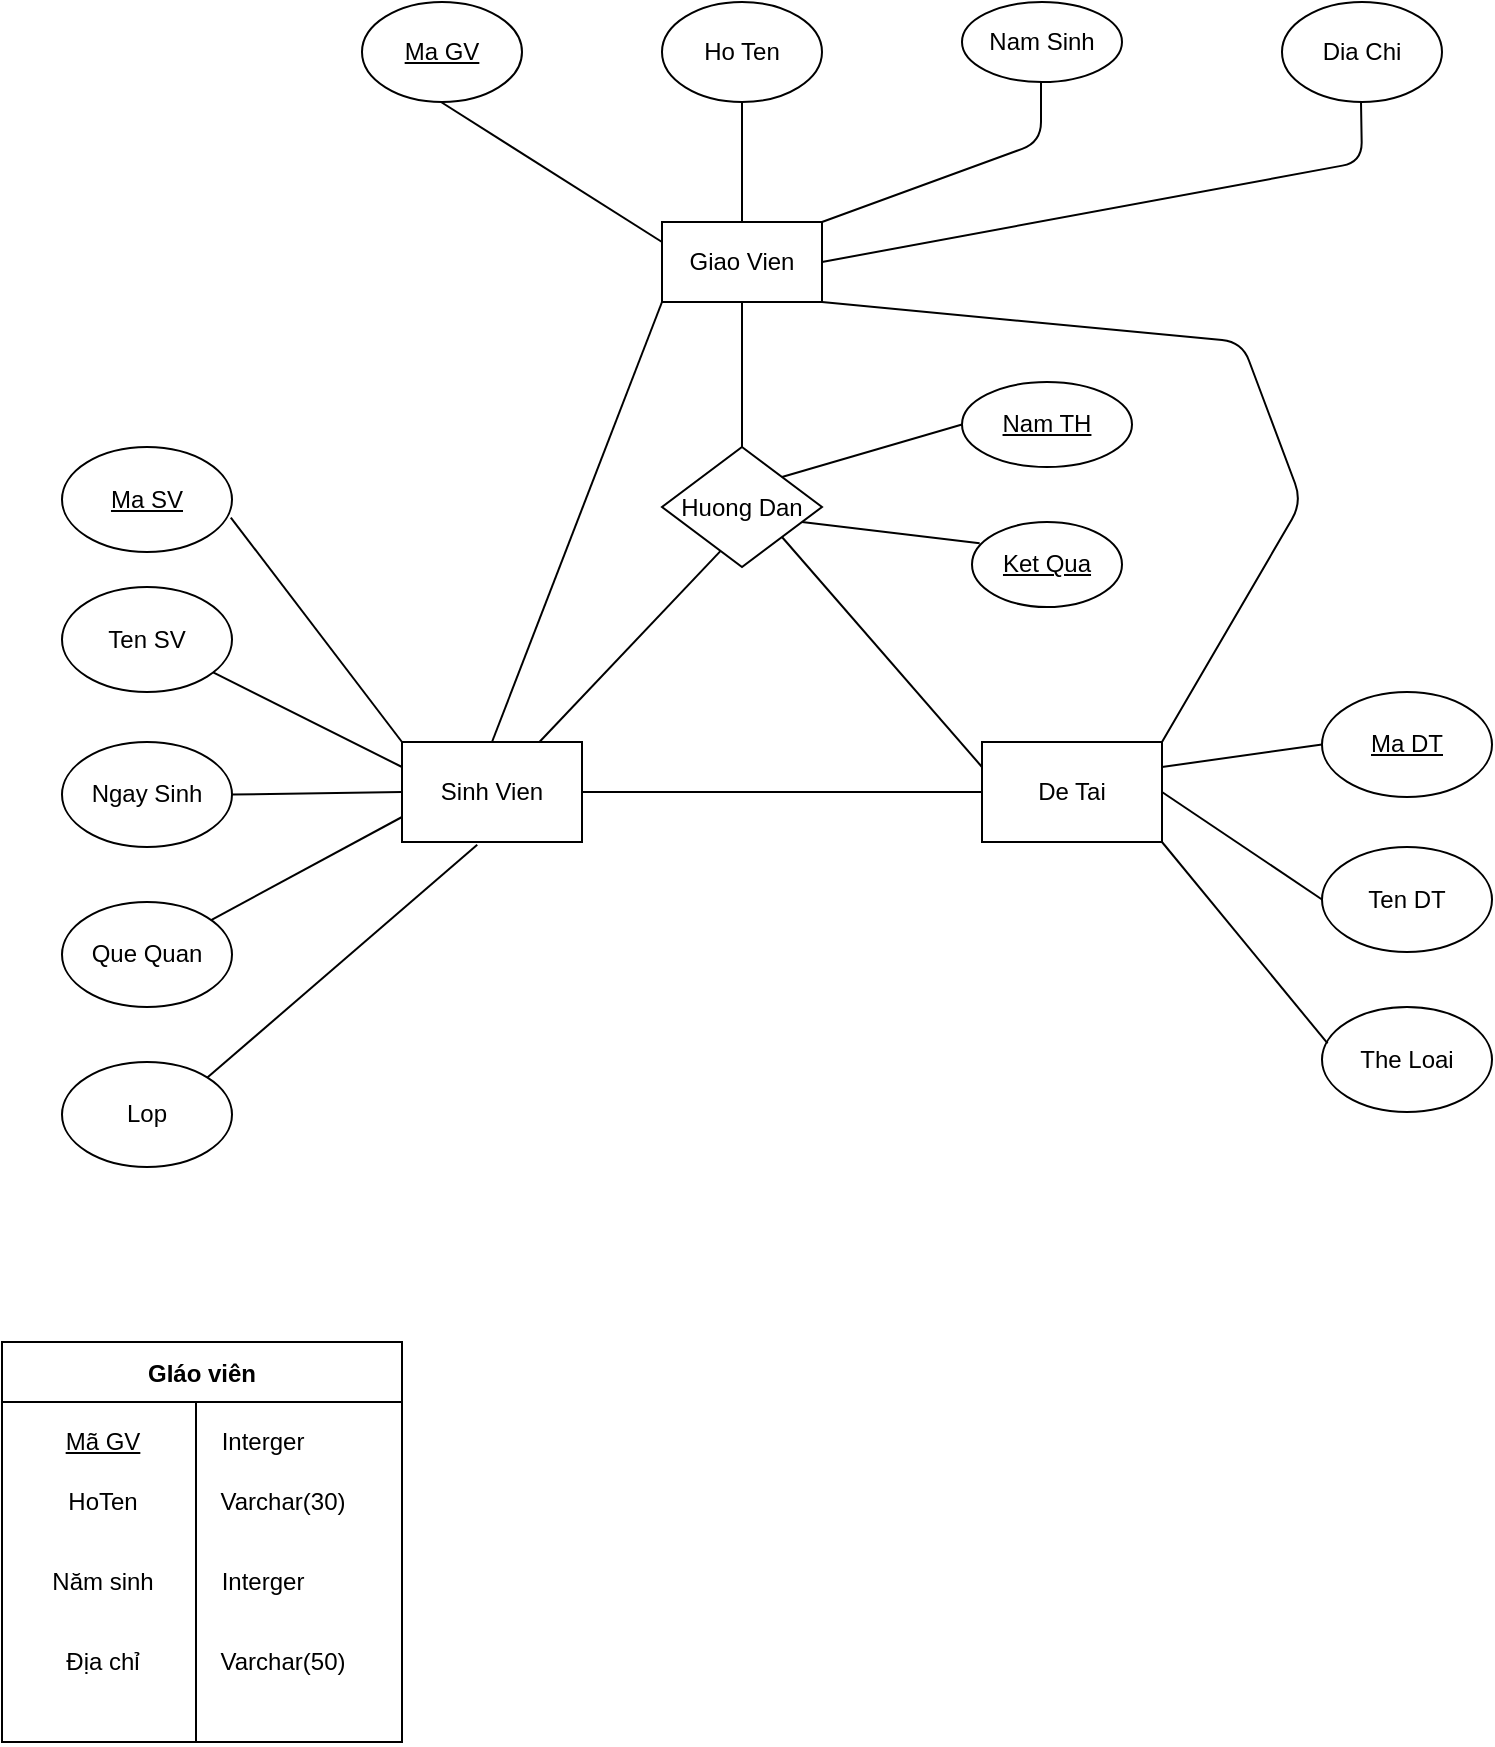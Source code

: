 <mxfile version="15.2.9" type="github"><diagram id="DrxbI5pAu5j6cpmf_rIC" name="Page-1"><mxGraphModel dx="1038" dy="547" grid="1" gridSize="10" guides="1" tooltips="1" connect="1" arrows="1" fold="1" page="1" pageScale="1" pageWidth="827" pageHeight="1169" math="0" shadow="0"><root><mxCell id="0"/><mxCell id="1" parent="0"/><mxCell id="496yUbj7U8QSRrw1IPmF-1" value="GIáo viên" style="swimlane;startSize=30;" vertex="1" parent="1"><mxGeometry x="30" y="680" width="200" height="200" as="geometry"/></mxCell><mxCell id="496yUbj7U8QSRrw1IPmF-3" value="" style="endArrow=none;html=1;" edge="1" parent="496yUbj7U8QSRrw1IPmF-1"><mxGeometry width="50" height="50" relative="1" as="geometry"><mxPoint x="97" y="200" as="sourcePoint"/><mxPoint x="97" y="30" as="targetPoint"/></mxGeometry></mxCell><mxCell id="496yUbj7U8QSRrw1IPmF-6" value="HoTen" style="text;html=1;align=center;verticalAlign=middle;resizable=0;points=[];autosize=1;strokeColor=none;fillColor=none;" vertex="1" parent="496yUbj7U8QSRrw1IPmF-1"><mxGeometry x="25" y="70" width="50" height="20" as="geometry"/></mxCell><mxCell id="496yUbj7U8QSRrw1IPmF-4" value="Mã GV" style="text;html=1;align=center;verticalAlign=middle;resizable=0;points=[];autosize=1;strokeColor=none;fillColor=none;fontStyle=4" vertex="1" parent="496yUbj7U8QSRrw1IPmF-1"><mxGeometry x="25" y="40" width="50" height="20" as="geometry"/></mxCell><mxCell id="496yUbj7U8QSRrw1IPmF-8" value="Năm sinh" style="text;html=1;align=center;verticalAlign=middle;resizable=0;points=[];autosize=1;strokeColor=none;fillColor=none;" vertex="1" parent="496yUbj7U8QSRrw1IPmF-1"><mxGeometry x="15" y="110" width="70" height="20" as="geometry"/></mxCell><mxCell id="496yUbj7U8QSRrw1IPmF-9" value="Interger" style="text;html=1;align=center;verticalAlign=middle;resizable=0;points=[];autosize=1;strokeColor=none;fillColor=none;" vertex="1" parent="496yUbj7U8QSRrw1IPmF-1"><mxGeometry x="100" y="110" width="60" height="20" as="geometry"/></mxCell><mxCell id="496yUbj7U8QSRrw1IPmF-10" value="Địa chỉ" style="text;html=1;align=center;verticalAlign=middle;resizable=0;points=[];autosize=1;strokeColor=none;fillColor=none;" vertex="1" parent="496yUbj7U8QSRrw1IPmF-1"><mxGeometry x="25" y="150" width="50" height="20" as="geometry"/></mxCell><mxCell id="496yUbj7U8QSRrw1IPmF-11" value="Varchar(50)" style="text;html=1;align=center;verticalAlign=middle;resizable=0;points=[];autosize=1;strokeColor=none;fillColor=none;" vertex="1" parent="496yUbj7U8QSRrw1IPmF-1"><mxGeometry x="100" y="150" width="80" height="20" as="geometry"/></mxCell><mxCell id="496yUbj7U8QSRrw1IPmF-5" value="Interger" style="text;html=1;align=center;verticalAlign=middle;resizable=0;points=[];autosize=1;strokeColor=none;fillColor=none;" vertex="1" parent="496yUbj7U8QSRrw1IPmF-1"><mxGeometry x="100" y="40" width="60" height="20" as="geometry"/></mxCell><mxCell id="496yUbj7U8QSRrw1IPmF-7" value="Varchar(30)" style="text;html=1;align=center;verticalAlign=middle;resizable=0;points=[];autosize=1;strokeColor=none;fillColor=none;" vertex="1" parent="496yUbj7U8QSRrw1IPmF-1"><mxGeometry x="100" y="70" width="80" height="20" as="geometry"/></mxCell><mxCell id="496yUbj7U8QSRrw1IPmF-12" value="Giao Vien" style="rounded=0;whiteSpace=wrap;html=1;" vertex="1" parent="1"><mxGeometry x="360" y="120" width="80" height="40" as="geometry"/></mxCell><mxCell id="496yUbj7U8QSRrw1IPmF-13" value="Ho Ten" style="ellipse;whiteSpace=wrap;html=1;" vertex="1" parent="1"><mxGeometry x="360" y="10" width="80" height="50" as="geometry"/></mxCell><mxCell id="496yUbj7U8QSRrw1IPmF-17" value="" style="endArrow=none;html=1;exitX=0.5;exitY=0;exitDx=0;exitDy=0;entryX=0.5;entryY=1;entryDx=0;entryDy=0;" edge="1" parent="1" source="496yUbj7U8QSRrw1IPmF-12" target="496yUbj7U8QSRrw1IPmF-13"><mxGeometry width="50" height="50" relative="1" as="geometry"><mxPoint x="360" y="110" as="sourcePoint"/><mxPoint x="410" y="60" as="targetPoint"/></mxGeometry></mxCell><mxCell id="496yUbj7U8QSRrw1IPmF-20" value="Nam Sinh" style="ellipse;whiteSpace=wrap;html=1;" vertex="1" parent="1"><mxGeometry x="510" y="10" width="80" height="40" as="geometry"/></mxCell><mxCell id="496yUbj7U8QSRrw1IPmF-21" value="&lt;u&gt;Ma GV&lt;/u&gt;" style="ellipse;whiteSpace=wrap;html=1;" vertex="1" parent="1"><mxGeometry x="210" y="10" width="80" height="50" as="geometry"/></mxCell><mxCell id="496yUbj7U8QSRrw1IPmF-22" value="Dia Chi" style="ellipse;whiteSpace=wrap;html=1;" vertex="1" parent="1"><mxGeometry x="670" y="10" width="80" height="50" as="geometry"/></mxCell><mxCell id="496yUbj7U8QSRrw1IPmF-25" value="" style="endArrow=none;html=1;exitX=1;exitY=0;exitDx=0;exitDy=0;entryX=0.5;entryY=1;entryDx=0;entryDy=0;" edge="1" parent="1" source="496yUbj7U8QSRrw1IPmF-12"><mxGeometry width="50" height="50" relative="1" as="geometry"><mxPoint x="549.5" y="110" as="sourcePoint"/><mxPoint x="549.5" y="50" as="targetPoint"/><Array as="points"><mxPoint x="549.5" y="80"/></Array></mxGeometry></mxCell><mxCell id="496yUbj7U8QSRrw1IPmF-26" value="" style="endArrow=none;html=1;exitX=1;exitY=0.5;exitDx=0;exitDy=0;entryX=0.5;entryY=1;entryDx=0;entryDy=0;" edge="1" parent="1" source="496yUbj7U8QSRrw1IPmF-12"><mxGeometry width="50" height="50" relative="1" as="geometry"><mxPoint x="600" y="130" as="sourcePoint"/><mxPoint x="709.5" y="60" as="targetPoint"/><Array as="points"><mxPoint x="710" y="90"/></Array></mxGeometry></mxCell><mxCell id="496yUbj7U8QSRrw1IPmF-27" value="" style="endArrow=none;html=1;exitX=0;exitY=0.25;exitDx=0;exitDy=0;entryX=0.5;entryY=1;entryDx=0;entryDy=0;" edge="1" parent="1" source="496yUbj7U8QSRrw1IPmF-12"><mxGeometry width="50" height="50" relative="1" as="geometry"><mxPoint x="249.5" y="120" as="sourcePoint"/><mxPoint x="249.5" y="60" as="targetPoint"/></mxGeometry></mxCell><mxCell id="496yUbj7U8QSRrw1IPmF-29" value="Sinh Vien" style="rounded=0;whiteSpace=wrap;html=1;" vertex="1" parent="1"><mxGeometry x="230" y="380" width="90" height="50" as="geometry"/></mxCell><mxCell id="496yUbj7U8QSRrw1IPmF-37" value="Que Quan" style="ellipse;whiteSpace=wrap;html=1;rounded=0;" vertex="1" parent="1"><mxGeometry x="60" y="460" width="85" height="52.5" as="geometry"/></mxCell><mxCell id="496yUbj7U8QSRrw1IPmF-40" value="Ngay Sinh" style="ellipse;whiteSpace=wrap;html=1;rounded=0;" vertex="1" parent="1"><mxGeometry x="60" y="380" width="85" height="52.5" as="geometry"/></mxCell><mxCell id="496yUbj7U8QSRrw1IPmF-41" value="Ten SV" style="ellipse;whiteSpace=wrap;html=1;rounded=0;" vertex="1" parent="1"><mxGeometry x="60" y="302.5" width="85" height="52.5" as="geometry"/></mxCell><mxCell id="496yUbj7U8QSRrw1IPmF-42" value="&lt;u&gt;Ma SV&lt;/u&gt;" style="ellipse;whiteSpace=wrap;html=1;rounded=0;" vertex="1" parent="1"><mxGeometry x="60" y="232.5" width="85" height="52.5" as="geometry"/></mxCell><mxCell id="496yUbj7U8QSRrw1IPmF-43" value="Lop" style="ellipse;whiteSpace=wrap;html=1;rounded=0;" vertex="1" parent="1"><mxGeometry x="60" y="540" width="85" height="52.5" as="geometry"/></mxCell><mxCell id="496yUbj7U8QSRrw1IPmF-44" value="" style="endArrow=none;html=1;entryX=0;entryY=0;entryDx=0;entryDy=0;exitX=0.993;exitY=0.672;exitDx=0;exitDy=0;exitPerimeter=0;" edge="1" parent="1" source="496yUbj7U8QSRrw1IPmF-42" target="496yUbj7U8QSRrw1IPmF-29"><mxGeometry width="50" height="50" relative="1" as="geometry"><mxPoint x="144" y="228" as="sourcePoint"/><mxPoint x="210" y="257.5" as="targetPoint"/></mxGeometry></mxCell><mxCell id="496yUbj7U8QSRrw1IPmF-45" value="" style="endArrow=none;html=1;entryX=0;entryY=0.25;entryDx=0;entryDy=0;" edge="1" parent="1" source="496yUbj7U8QSRrw1IPmF-41" target="496yUbj7U8QSRrw1IPmF-29"><mxGeometry width="50" height="50" relative="1" as="geometry"><mxPoint x="140" y="294" as="sourcePoint"/><mxPoint x="230" y="376.1" as="targetPoint"/></mxGeometry></mxCell><mxCell id="496yUbj7U8QSRrw1IPmF-46" value="" style="endArrow=none;html=1;exitX=1;exitY=0.5;exitDx=0;exitDy=0;entryX=0;entryY=0.5;entryDx=0;entryDy=0;" edge="1" parent="1" source="496yUbj7U8QSRrw1IPmF-40" target="496yUbj7U8QSRrw1IPmF-29"><mxGeometry width="50" height="50" relative="1" as="geometry"><mxPoint x="145.005" y="360" as="sourcePoint"/><mxPoint x="230.6" y="401.1" as="targetPoint"/></mxGeometry></mxCell><mxCell id="496yUbj7U8QSRrw1IPmF-47" value="" style="endArrow=none;html=1;entryX=0;entryY=0.75;entryDx=0;entryDy=0;" edge="1" parent="1" source="496yUbj7U8QSRrw1IPmF-37" target="496yUbj7U8QSRrw1IPmF-29"><mxGeometry width="50" height="50" relative="1" as="geometry"><mxPoint x="155.005" y="370" as="sourcePoint"/><mxPoint x="241" y="360" as="targetPoint"/></mxGeometry></mxCell><mxCell id="496yUbj7U8QSRrw1IPmF-48" value="" style="endArrow=none;html=1;exitX=1;exitY=0;exitDx=0;exitDy=0;entryX=0.418;entryY=1.028;entryDx=0;entryDy=0;entryPerimeter=0;" edge="1" parent="1" source="496yUbj7U8QSRrw1IPmF-43" target="496yUbj7U8QSRrw1IPmF-29"><mxGeometry width="50" height="50" relative="1" as="geometry"><mxPoint x="146.486" y="420.488" as="sourcePoint"/><mxPoint x="275" y="363" as="targetPoint"/><Array as="points"/></mxGeometry></mxCell><mxCell id="496yUbj7U8QSRrw1IPmF-49" value="De Tai" style="rounded=0;whiteSpace=wrap;html=1;" vertex="1" parent="1"><mxGeometry x="520" y="380" width="90" height="50" as="geometry"/></mxCell><mxCell id="496yUbj7U8QSRrw1IPmF-51" value="&lt;u&gt;Ma DT&lt;/u&gt;" style="ellipse;whiteSpace=wrap;html=1;rounded=0;" vertex="1" parent="1"><mxGeometry x="690" y="355" width="85" height="52.5" as="geometry"/></mxCell><mxCell id="496yUbj7U8QSRrw1IPmF-52" value="Ten DT" style="ellipse;whiteSpace=wrap;html=1;rounded=0;" vertex="1" parent="1"><mxGeometry x="690" y="432.5" width="85" height="52.5" as="geometry"/></mxCell><mxCell id="496yUbj7U8QSRrw1IPmF-53" value="&lt;span&gt;The Loai&lt;/span&gt;" style="ellipse;whiteSpace=wrap;html=1;rounded=0;fontStyle=0" vertex="1" parent="1"><mxGeometry x="690" y="512.5" width="85" height="52.5" as="geometry"/></mxCell><mxCell id="496yUbj7U8QSRrw1IPmF-55" value="" style="endArrow=none;html=1;exitX=0;exitY=0.5;exitDx=0;exitDy=0;entryX=1;entryY=0.25;entryDx=0;entryDy=0;" edge="1" parent="1" source="496yUbj7U8QSRrw1IPmF-51" target="496yUbj7U8QSRrw1IPmF-49"><mxGeometry width="50" height="50" relative="1" as="geometry"><mxPoint x="609.289" y="333.75" as="sourcePoint"/><mxPoint x="609.289" y="283.75" as="targetPoint"/></mxGeometry></mxCell><mxCell id="496yUbj7U8QSRrw1IPmF-56" value="" style="endArrow=none;html=1;exitX=0.033;exitY=0.347;exitDx=0;exitDy=0;exitPerimeter=0;entryX=1;entryY=1;entryDx=0;entryDy=0;" edge="1" parent="1" source="496yUbj7U8QSRrw1IPmF-53" target="496yUbj7U8QSRrw1IPmF-49"><mxGeometry width="50" height="50" relative="1" as="geometry"><mxPoint x="702.482" y="234.833" as="sourcePoint"/><mxPoint x="619.289" y="293.75" as="targetPoint"/></mxGeometry></mxCell><mxCell id="496yUbj7U8QSRrw1IPmF-57" value="" style="endArrow=none;html=1;exitX=0;exitY=0.5;exitDx=0;exitDy=0;entryX=1;entryY=0.5;entryDx=0;entryDy=0;" edge="1" parent="1" source="496yUbj7U8QSRrw1IPmF-52" target="496yUbj7U8QSRrw1IPmF-49"><mxGeometry width="50" height="50" relative="1" as="geometry"><mxPoint x="682.805" y="339.997" as="sourcePoint"/><mxPoint x="610" y="284.28" as="targetPoint"/></mxGeometry></mxCell><mxCell id="496yUbj7U8QSRrw1IPmF-58" value="Huong Dan" style="rhombus;whiteSpace=wrap;html=1;" vertex="1" parent="1"><mxGeometry x="360" y="232.5" width="80" height="60" as="geometry"/></mxCell><mxCell id="496yUbj7U8QSRrw1IPmF-59" value="&lt;u&gt;Nam TH&lt;/u&gt;" style="ellipse;whiteSpace=wrap;html=1;rounded=0;" vertex="1" parent="1"><mxGeometry x="510" y="200" width="85" height="42.5" as="geometry"/></mxCell><mxCell id="496yUbj7U8QSRrw1IPmF-60" value="&lt;u&gt;Ket Qua&lt;/u&gt;" style="ellipse;whiteSpace=wrap;html=1;rounded=0;" vertex="1" parent="1"><mxGeometry x="515" y="270" width="75" height="42.5" as="geometry"/></mxCell><mxCell id="496yUbj7U8QSRrw1IPmF-61" value="" style="endArrow=none;html=1;entryX=0;entryY=0.5;entryDx=0;entryDy=0;exitX=1;exitY=0;exitDx=0;exitDy=0;" edge="1" parent="1" source="496yUbj7U8QSRrw1IPmF-58" target="496yUbj7U8QSRrw1IPmF-59"><mxGeometry width="50" height="50" relative="1" as="geometry"><mxPoint x="400" y="320" as="sourcePoint"/><mxPoint x="450" y="270" as="targetPoint"/></mxGeometry></mxCell><mxCell id="496yUbj7U8QSRrw1IPmF-62" value="" style="endArrow=none;html=1;entryX=0.051;entryY=0.249;entryDx=0;entryDy=0;entryPerimeter=0;" edge="1" parent="1" target="496yUbj7U8QSRrw1IPmF-60"><mxGeometry width="50" height="50" relative="1" as="geometry"><mxPoint x="430" y="270" as="sourcePoint"/><mxPoint x="520" y="231.25" as="targetPoint"/></mxGeometry></mxCell><mxCell id="496yUbj7U8QSRrw1IPmF-63" value="" style="endArrow=none;html=1;entryX=0.365;entryY=0.868;entryDx=0;entryDy=0;entryPerimeter=0;" edge="1" parent="1" source="496yUbj7U8QSRrw1IPmF-29" target="496yUbj7U8QSRrw1IPmF-58"><mxGeometry width="50" height="50" relative="1" as="geometry"><mxPoint x="400" y="320" as="sourcePoint"/><mxPoint x="450" y="270" as="targetPoint"/></mxGeometry></mxCell><mxCell id="496yUbj7U8QSRrw1IPmF-64" value="" style="endArrow=none;html=1;entryX=0;entryY=0.25;entryDx=0;entryDy=0;exitX=1;exitY=1;exitDx=0;exitDy=0;" edge="1" parent="1" source="496yUbj7U8QSRrw1IPmF-58" target="496yUbj7U8QSRrw1IPmF-49"><mxGeometry width="50" height="50" relative="1" as="geometry"><mxPoint x="400" y="320" as="sourcePoint"/><mxPoint x="450" y="270" as="targetPoint"/></mxGeometry></mxCell><mxCell id="496yUbj7U8QSRrw1IPmF-65" value="" style="endArrow=none;html=1;entryX=0.5;entryY=1;entryDx=0;entryDy=0;exitX=0.5;exitY=0;exitDx=0;exitDy=0;" edge="1" parent="1" source="496yUbj7U8QSRrw1IPmF-58" target="496yUbj7U8QSRrw1IPmF-12"><mxGeometry width="50" height="50" relative="1" as="geometry"><mxPoint x="330" y="240" as="sourcePoint"/><mxPoint x="380" y="190" as="targetPoint"/></mxGeometry></mxCell><mxCell id="496yUbj7U8QSRrw1IPmF-66" value="" style="endArrow=none;html=1;exitX=0.5;exitY=0;exitDx=0;exitDy=0;" edge="1" parent="1" source="496yUbj7U8QSRrw1IPmF-29"><mxGeometry width="50" height="50" relative="1" as="geometry"><mxPoint x="310" y="210" as="sourcePoint"/><mxPoint x="360" y="160" as="targetPoint"/></mxGeometry></mxCell><mxCell id="496yUbj7U8QSRrw1IPmF-67" value="" style="endArrow=none;html=1;entryX=0;entryY=0.5;entryDx=0;entryDy=0;exitX=1;exitY=0.5;exitDx=0;exitDy=0;" edge="1" parent="1" source="496yUbj7U8QSRrw1IPmF-29" target="496yUbj7U8QSRrw1IPmF-49"><mxGeometry width="50" height="50" relative="1" as="geometry"><mxPoint x="390" y="440" as="sourcePoint"/><mxPoint x="440" y="390" as="targetPoint"/></mxGeometry></mxCell><mxCell id="496yUbj7U8QSRrw1IPmF-68" value="" style="endArrow=none;html=1;exitX=1;exitY=0;exitDx=0;exitDy=0;entryX=1;entryY=1;entryDx=0;entryDy=0;" edge="1" parent="1" source="496yUbj7U8QSRrw1IPmF-49" target="496yUbj7U8QSRrw1IPmF-12"><mxGeometry width="50" height="50" relative="1" as="geometry"><mxPoint x="640" y="210" as="sourcePoint"/><mxPoint x="690" y="160" as="targetPoint"/><Array as="points"><mxPoint x="680" y="260"/><mxPoint x="650" y="180"/></Array></mxGeometry></mxCell></root></mxGraphModel></diagram></mxfile>
